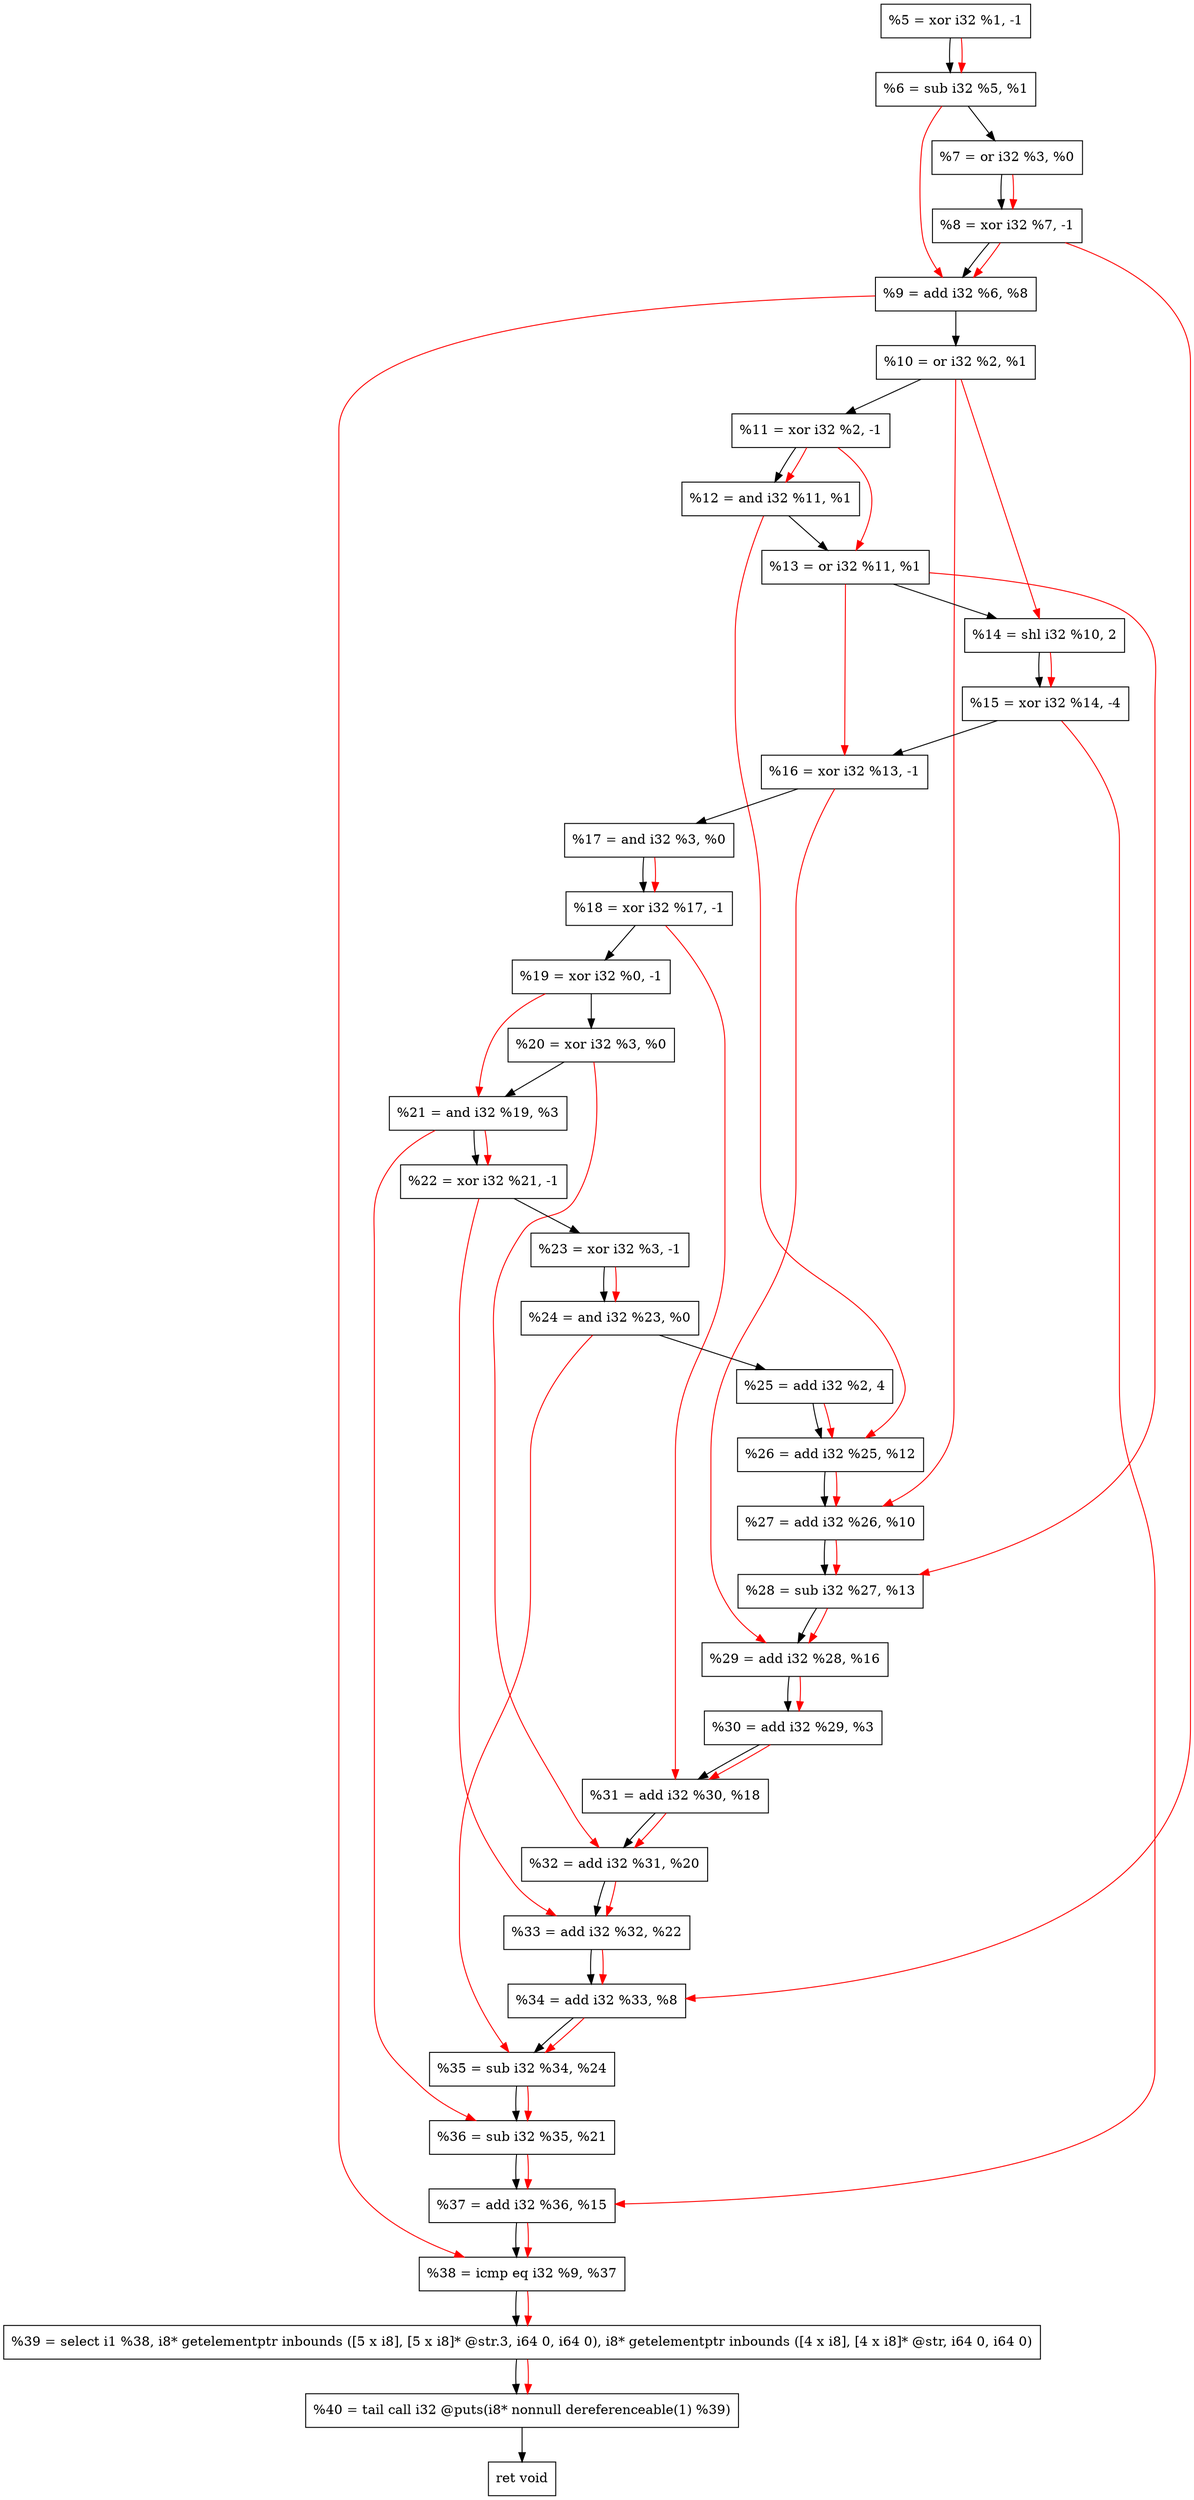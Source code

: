 digraph "DFG for'crackme' function" {
	Node0x1039000[shape=record, label="  %5 = xor i32 %1, -1"];
	Node0x1039070[shape=record, label="  %6 = sub i32 %5, %1"];
	Node0x10390e0[shape=record, label="  %7 = or i32 %3, %0"];
	Node0x1039150[shape=record, label="  %8 = xor i32 %7, -1"];
	Node0x10391c0[shape=record, label="  %9 = add i32 %6, %8"];
	Node0x1039230[shape=record, label="  %10 = or i32 %2, %1"];
	Node0x10392a0[shape=record, label="  %11 = xor i32 %2, -1"];
	Node0x1039310[shape=record, label="  %12 = and i32 %11, %1"];
	Node0x1039380[shape=record, label="  %13 = or i32 %11, %1"];
	Node0x1039420[shape=record, label="  %14 = shl i32 %10, 2"];
	Node0x10394c0[shape=record, label="  %15 = xor i32 %14, -4"];
	Node0x1039530[shape=record, label="  %16 = xor i32 %13, -1"];
	Node0x10395a0[shape=record, label="  %17 = and i32 %3, %0"];
	Node0x1039610[shape=record, label="  %18 = xor i32 %17, -1"];
	Node0x1039680[shape=record, label="  %19 = xor i32 %0, -1"];
	Node0x10396f0[shape=record, label="  %20 = xor i32 %3, %0"];
	Node0x1039760[shape=record, label="  %21 = and i32 %19, %3"];
	Node0x10397d0[shape=record, label="  %22 = xor i32 %21, -1"];
	Node0x1039840[shape=record, label="  %23 = xor i32 %3, -1"];
	Node0x10398b0[shape=record, label="  %24 = and i32 %23, %0"];
	Node0x1039950[shape=record, label="  %25 = add i32 %2, 4"];
	Node0x10399c0[shape=record, label="  %26 = add i32 %25, %12"];
	Node0x1039a30[shape=record, label="  %27 = add i32 %26, %10"];
	Node0x1039aa0[shape=record, label="  %28 = sub i32 %27, %13"];
	Node0x1039b10[shape=record, label="  %29 = add i32 %28, %16"];
	Node0x1039b80[shape=record, label="  %30 = add i32 %29, %3"];
	Node0x1039bf0[shape=record, label="  %31 = add i32 %30, %18"];
	Node0x1039c60[shape=record, label="  %32 = add i32 %31, %20"];
	Node0x1039ee0[shape=record, label="  %33 = add i32 %32, %22"];
	Node0x1039f50[shape=record, label="  %34 = add i32 %33, %8"];
	Node0x1039fc0[shape=record, label="  %35 = sub i32 %34, %24"];
	Node0x103a030[shape=record, label="  %36 = sub i32 %35, %21"];
	Node0x103a0a0[shape=record, label="  %37 = add i32 %36, %15"];
	Node0x103a110[shape=record, label="  %38 = icmp eq i32 %9, %37"];
	Node0xfd9268[shape=record, label="  %39 = select i1 %38, i8* getelementptr inbounds ([5 x i8], [5 x i8]* @str.3, i64 0, i64 0), i8* getelementptr inbounds ([4 x i8], [4 x i8]* @str, i64 0, i64 0)"];
	Node0x103a5b0[shape=record, label="  %40 = tail call i32 @puts(i8* nonnull dereferenceable(1) %39)"];
	Node0x103a600[shape=record, label="  ret void"];
	Node0x1039000 -> Node0x1039070;
	Node0x1039070 -> Node0x10390e0;
	Node0x10390e0 -> Node0x1039150;
	Node0x1039150 -> Node0x10391c0;
	Node0x10391c0 -> Node0x1039230;
	Node0x1039230 -> Node0x10392a0;
	Node0x10392a0 -> Node0x1039310;
	Node0x1039310 -> Node0x1039380;
	Node0x1039380 -> Node0x1039420;
	Node0x1039420 -> Node0x10394c0;
	Node0x10394c0 -> Node0x1039530;
	Node0x1039530 -> Node0x10395a0;
	Node0x10395a0 -> Node0x1039610;
	Node0x1039610 -> Node0x1039680;
	Node0x1039680 -> Node0x10396f0;
	Node0x10396f0 -> Node0x1039760;
	Node0x1039760 -> Node0x10397d0;
	Node0x10397d0 -> Node0x1039840;
	Node0x1039840 -> Node0x10398b0;
	Node0x10398b0 -> Node0x1039950;
	Node0x1039950 -> Node0x10399c0;
	Node0x10399c0 -> Node0x1039a30;
	Node0x1039a30 -> Node0x1039aa0;
	Node0x1039aa0 -> Node0x1039b10;
	Node0x1039b10 -> Node0x1039b80;
	Node0x1039b80 -> Node0x1039bf0;
	Node0x1039bf0 -> Node0x1039c60;
	Node0x1039c60 -> Node0x1039ee0;
	Node0x1039ee0 -> Node0x1039f50;
	Node0x1039f50 -> Node0x1039fc0;
	Node0x1039fc0 -> Node0x103a030;
	Node0x103a030 -> Node0x103a0a0;
	Node0x103a0a0 -> Node0x103a110;
	Node0x103a110 -> Node0xfd9268;
	Node0xfd9268 -> Node0x103a5b0;
	Node0x103a5b0 -> Node0x103a600;
edge [color=red]
	Node0x1039000 -> Node0x1039070;
	Node0x10390e0 -> Node0x1039150;
	Node0x1039070 -> Node0x10391c0;
	Node0x1039150 -> Node0x10391c0;
	Node0x10392a0 -> Node0x1039310;
	Node0x10392a0 -> Node0x1039380;
	Node0x1039230 -> Node0x1039420;
	Node0x1039420 -> Node0x10394c0;
	Node0x1039380 -> Node0x1039530;
	Node0x10395a0 -> Node0x1039610;
	Node0x1039680 -> Node0x1039760;
	Node0x1039760 -> Node0x10397d0;
	Node0x1039840 -> Node0x10398b0;
	Node0x1039950 -> Node0x10399c0;
	Node0x1039310 -> Node0x10399c0;
	Node0x10399c0 -> Node0x1039a30;
	Node0x1039230 -> Node0x1039a30;
	Node0x1039a30 -> Node0x1039aa0;
	Node0x1039380 -> Node0x1039aa0;
	Node0x1039aa0 -> Node0x1039b10;
	Node0x1039530 -> Node0x1039b10;
	Node0x1039b10 -> Node0x1039b80;
	Node0x1039b80 -> Node0x1039bf0;
	Node0x1039610 -> Node0x1039bf0;
	Node0x1039bf0 -> Node0x1039c60;
	Node0x10396f0 -> Node0x1039c60;
	Node0x1039c60 -> Node0x1039ee0;
	Node0x10397d0 -> Node0x1039ee0;
	Node0x1039ee0 -> Node0x1039f50;
	Node0x1039150 -> Node0x1039f50;
	Node0x1039f50 -> Node0x1039fc0;
	Node0x10398b0 -> Node0x1039fc0;
	Node0x1039fc0 -> Node0x103a030;
	Node0x1039760 -> Node0x103a030;
	Node0x103a030 -> Node0x103a0a0;
	Node0x10394c0 -> Node0x103a0a0;
	Node0x10391c0 -> Node0x103a110;
	Node0x103a0a0 -> Node0x103a110;
	Node0x103a110 -> Node0xfd9268;
	Node0xfd9268 -> Node0x103a5b0;
}
